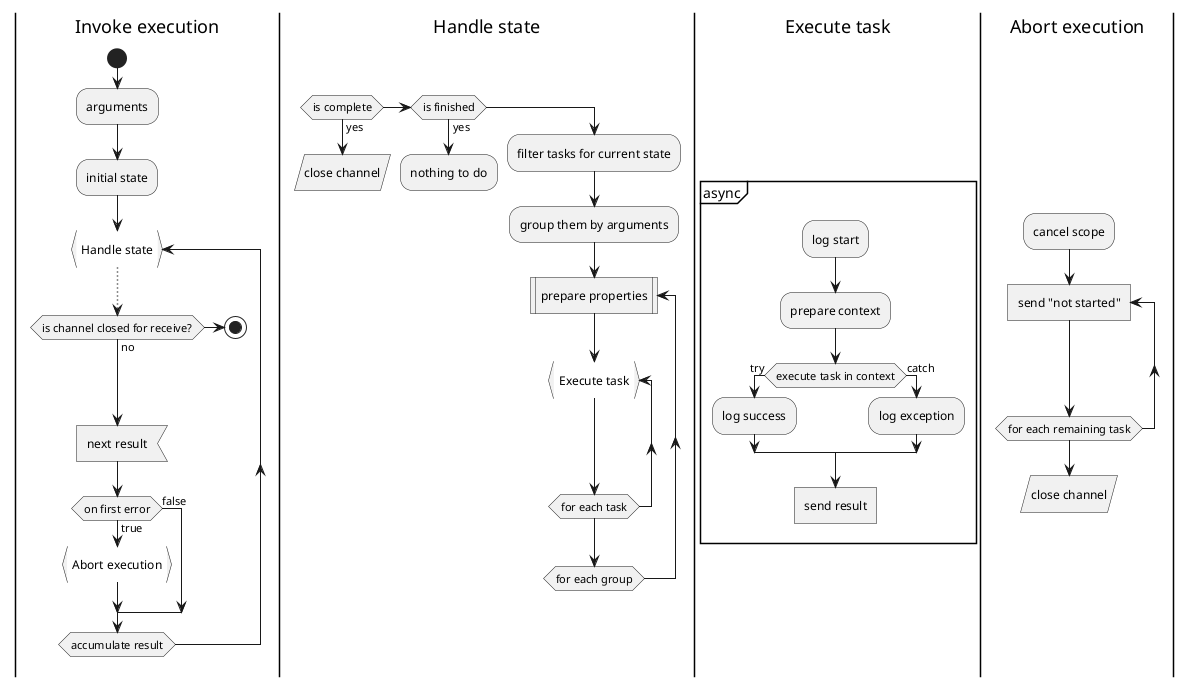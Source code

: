 @startuml
skinparam ConditionEndStyle hline

|Invoke execution|
split
-[hidden]->
start
:arguments;
:initial state;
repeat :Handle state}
-[dotted]->
if (is channel closed for receive?) then
stop
else (no)
endif
:next result<
if (on first error) then (true)
:Abort execution}
else (false)
endif
repeat while (accumulate result)
detach

|Handle state|
split again
-[hidden]->
if (is complete) then (yes)
:close channel/
elseif (is finished) then (yes)
:nothing to do;
detach
else
:filter tasks for current state;
:group them by arguments;
repeat :prepare properties|
repeat :Execute task}
repeat while (for each task)
repeat while (for each group)
endif
detach

|Execute task|
split again
-[hidden]->
partition async {
:log start;
:prepare context;
if (execute task in context) then (try)
:log success;
else (catch)
:log exception;
endif
:send result]
detach
}

|Abort execution|
split again
-[hidden]->
:cancel scope;
repeat :send "not started"]
repeat while (for each remaining task)
:close channel/
detach
@enduml

